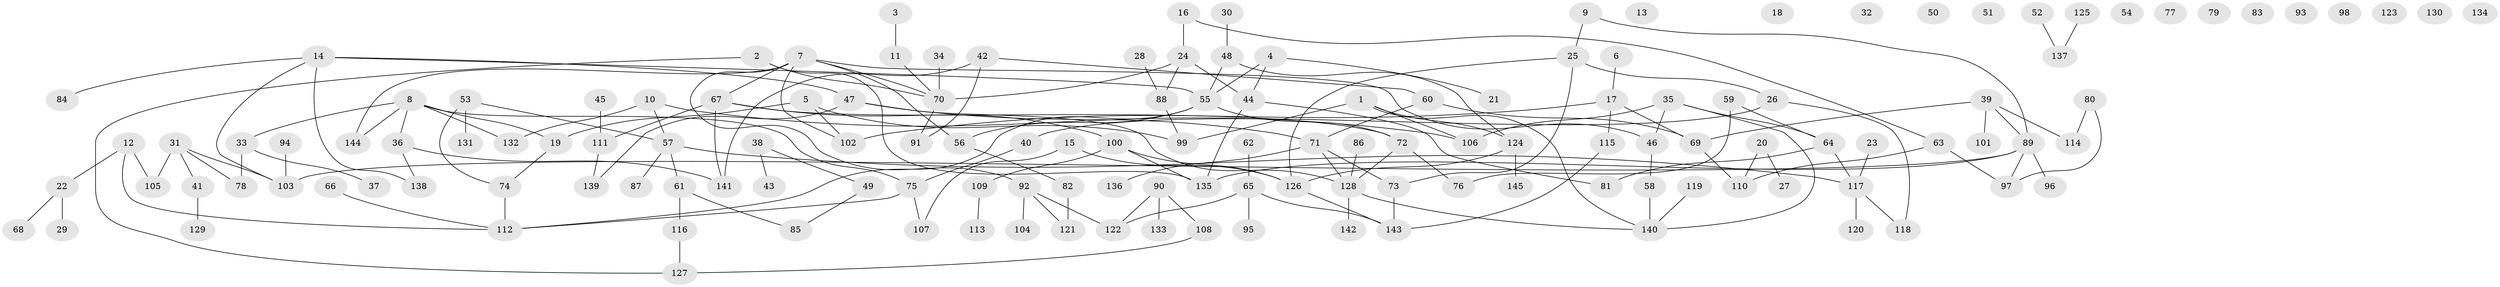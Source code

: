 // coarse degree distribution, {1: 0.3055555555555556, 0: 0.19444444444444445, 2: 0.18055555555555555, 4: 0.125, 8: 0.05555555555555555, 3: 0.05555555555555555, 6: 0.027777777777777776, 13: 0.013888888888888888, 5: 0.027777777777777776, 7: 0.013888888888888888}
// Generated by graph-tools (version 1.1) at 2025/43/03/04/25 21:43:47]
// undirected, 145 vertices, 174 edges
graph export_dot {
graph [start="1"]
  node [color=gray90,style=filled];
  1;
  2;
  3;
  4;
  5;
  6;
  7;
  8;
  9;
  10;
  11;
  12;
  13;
  14;
  15;
  16;
  17;
  18;
  19;
  20;
  21;
  22;
  23;
  24;
  25;
  26;
  27;
  28;
  29;
  30;
  31;
  32;
  33;
  34;
  35;
  36;
  37;
  38;
  39;
  40;
  41;
  42;
  43;
  44;
  45;
  46;
  47;
  48;
  49;
  50;
  51;
  52;
  53;
  54;
  55;
  56;
  57;
  58;
  59;
  60;
  61;
  62;
  63;
  64;
  65;
  66;
  67;
  68;
  69;
  70;
  71;
  72;
  73;
  74;
  75;
  76;
  77;
  78;
  79;
  80;
  81;
  82;
  83;
  84;
  85;
  86;
  87;
  88;
  89;
  90;
  91;
  92;
  93;
  94;
  95;
  96;
  97;
  98;
  99;
  100;
  101;
  102;
  103;
  104;
  105;
  106;
  107;
  108;
  109;
  110;
  111;
  112;
  113;
  114;
  115;
  116;
  117;
  118;
  119;
  120;
  121;
  122;
  123;
  124;
  125;
  126;
  127;
  128;
  129;
  130;
  131;
  132;
  133;
  134;
  135;
  136;
  137;
  138;
  139;
  140;
  141;
  142;
  143;
  144;
  145;
  1 -- 99;
  1 -- 106;
  1 -- 124;
  1 -- 140;
  2 -- 70;
  2 -- 127;
  2 -- 135;
  3 -- 11;
  4 -- 21;
  4 -- 44;
  4 -- 55;
  5 -- 19;
  5 -- 99;
  5 -- 102;
  6 -- 17;
  7 -- 46;
  7 -- 56;
  7 -- 67;
  7 -- 70;
  7 -- 92;
  7 -- 102;
  7 -- 144;
  8 -- 19;
  8 -- 33;
  8 -- 36;
  8 -- 75;
  8 -- 132;
  8 -- 144;
  9 -- 25;
  9 -- 89;
  10 -- 57;
  10 -- 106;
  10 -- 132;
  11 -- 70;
  12 -- 22;
  12 -- 105;
  12 -- 112;
  14 -- 47;
  14 -- 55;
  14 -- 84;
  14 -- 103;
  14 -- 138;
  15 -- 107;
  15 -- 126;
  16 -- 24;
  16 -- 63;
  17 -- 69;
  17 -- 102;
  17 -- 115;
  19 -- 74;
  20 -- 27;
  20 -- 110;
  22 -- 29;
  22 -- 68;
  23 -- 117;
  24 -- 44;
  24 -- 70;
  24 -- 88;
  25 -- 26;
  25 -- 73;
  25 -- 126;
  26 -- 40;
  26 -- 118;
  28 -- 88;
  30 -- 48;
  31 -- 41;
  31 -- 78;
  31 -- 103;
  31 -- 105;
  33 -- 37;
  33 -- 78;
  34 -- 70;
  35 -- 46;
  35 -- 64;
  35 -- 106;
  35 -- 140;
  36 -- 138;
  36 -- 141;
  38 -- 43;
  38 -- 49;
  39 -- 69;
  39 -- 89;
  39 -- 101;
  39 -- 114;
  40 -- 75;
  41 -- 129;
  42 -- 60;
  42 -- 91;
  42 -- 141;
  44 -- 81;
  44 -- 135;
  45 -- 111;
  46 -- 58;
  47 -- 71;
  47 -- 128;
  47 -- 139;
  48 -- 55;
  48 -- 124;
  49 -- 85;
  52 -- 137;
  53 -- 57;
  53 -- 74;
  53 -- 131;
  55 -- 56;
  55 -- 72;
  55 -- 112;
  56 -- 82;
  57 -- 61;
  57 -- 87;
  57 -- 117;
  58 -- 140;
  59 -- 64;
  59 -- 76;
  60 -- 69;
  60 -- 71;
  61 -- 85;
  61 -- 116;
  62 -- 65;
  63 -- 97;
  63 -- 110;
  64 -- 81;
  64 -- 117;
  65 -- 95;
  65 -- 122;
  65 -- 143;
  66 -- 112;
  67 -- 72;
  67 -- 100;
  67 -- 111;
  67 -- 141;
  69 -- 110;
  70 -- 91;
  71 -- 73;
  71 -- 128;
  71 -- 136;
  72 -- 76;
  72 -- 128;
  73 -- 143;
  74 -- 112;
  75 -- 107;
  75 -- 112;
  80 -- 97;
  80 -- 114;
  82 -- 121;
  86 -- 128;
  88 -- 99;
  89 -- 96;
  89 -- 97;
  89 -- 103;
  89 -- 135;
  90 -- 108;
  90 -- 122;
  90 -- 133;
  92 -- 104;
  92 -- 121;
  92 -- 122;
  94 -- 103;
  100 -- 109;
  100 -- 126;
  100 -- 135;
  108 -- 127;
  109 -- 113;
  111 -- 139;
  115 -- 143;
  116 -- 127;
  117 -- 118;
  117 -- 120;
  119 -- 140;
  124 -- 126;
  124 -- 145;
  125 -- 137;
  126 -- 143;
  128 -- 140;
  128 -- 142;
}
